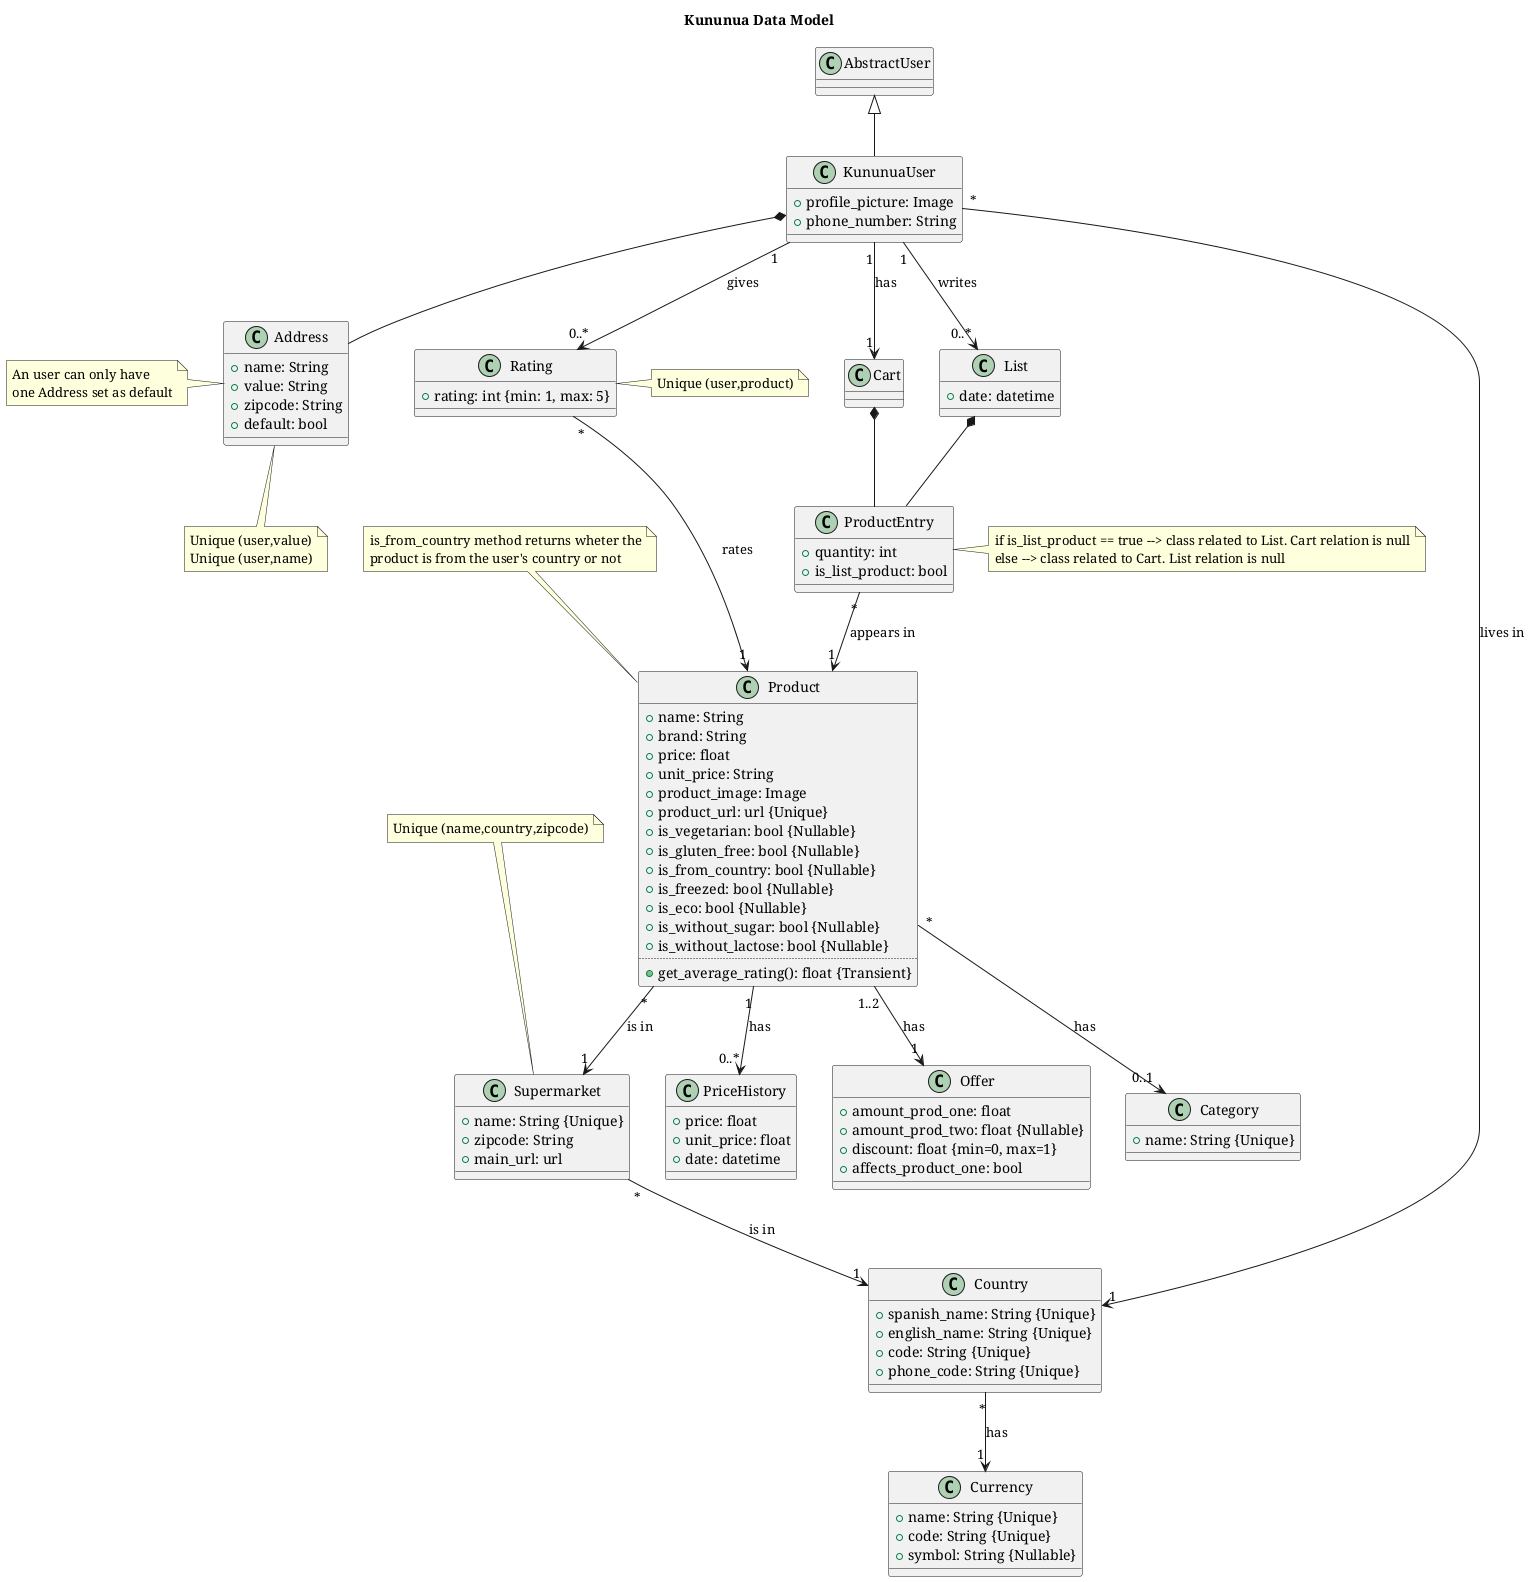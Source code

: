 @startuml KununuaDataModel

' --------------- CONFIG ----------------

title Kununua Data Model
'!theme minty
'!theme materia
skinparam defaultFontName Serif

' --------------- CLASSES ----------------

class AbstractUser{}

class KununuaUser{
    +profile_picture: Image
    +phone_number: String
}

class Country{
    +spanish_name: String {Unique}
    +english_name: String {Unique}
    +code: String {Unique}
    +phone_code: String {Unique}
}

class Currency{
    +name: String {Unique}
    +code: String {Unique}
    +symbol: String {Nullable}
}

class Address{
    +name: String
    +value: String
    +zipcode: String
    +default: bool
}

class Product{
    +name: String
    +brand: String
    +price: float
    +unit_price: String
    +product_image: Image
    +product_url: url {Unique}
    +is_vegetarian: bool {Nullable}
    +is_gluten_free: bool {Nullable}
    +is_from_country: bool {Nullable}
    +is_freezed: bool {Nullable}
    +is_eco: bool {Nullable}
    +is_without_sugar: bool {Nullable}
    +is_without_lactose: bool {Nullable}
    ..
    +get_average_rating(): float {Transient}
}

class Offer{
    +amount_prod_one: float
    +amount_prod_two: float {Nullable}
    +discount: float {min=0, max=1}
    +affects_product_one: bool
}

class Category{
    +name: String {Unique}
}

class Supermarket{
    +name: String {Unique}
    +zipcode: String
    +main_url: url
}

class Rating{
    +rating: int {min: 1, max: 5}
}

class PriceHistory{
    +price: float
    +unit_price: float
    +date: datetime
}

class List{
    +date: datetime
}

class Cart{}

class ProductEntry{
    +quantity: int
    +is_list_product: bool
}

' --------------- NOTES ----------------
note left of Address 
An user can only have 
one Address set as default
end note

note bottom of Address 
Unique (user,value)
Unique (user,name)
end note

note top of Product
is_from_country method returns wheter the
product is from the user's country or not
end note

note top of Supermarket
Unique (name,country,zipcode)
end note

note right of Rating
Unique (user,product)
end note

note right of ProductEntry
if is_list_product == true --> class related to List. Cart relation is null
else --> class related to Cart. List relation is null
end note

' --------------- RELATIONS ----------------

AbstractUser <|-- KununuaUser
KununuaUser *-- Address
KununuaUser "*" --> "1" Country: lives in
KununuaUser "1" --> "0..*" Rating: gives
KununuaUser "1" --> "0..*" List: writes
KununuaUser "1" --> "1" Cart: has
Country "*" --> "1" Currency: has
Product "*" --> "0..1" Category: has
Product "*" --> "1" Supermarket: is in
Product "1" --> "0..*" PriceHistory: has
Product "1..2" --> "1" Offer: has
Supermarket "*" --> "1" Country: is in
Rating "*" --> "1" Product: rates
List *-- ProductEntry
Cart *-- ProductEntry
ProductEntry "*" --> "1" Product: appears in

@enduml